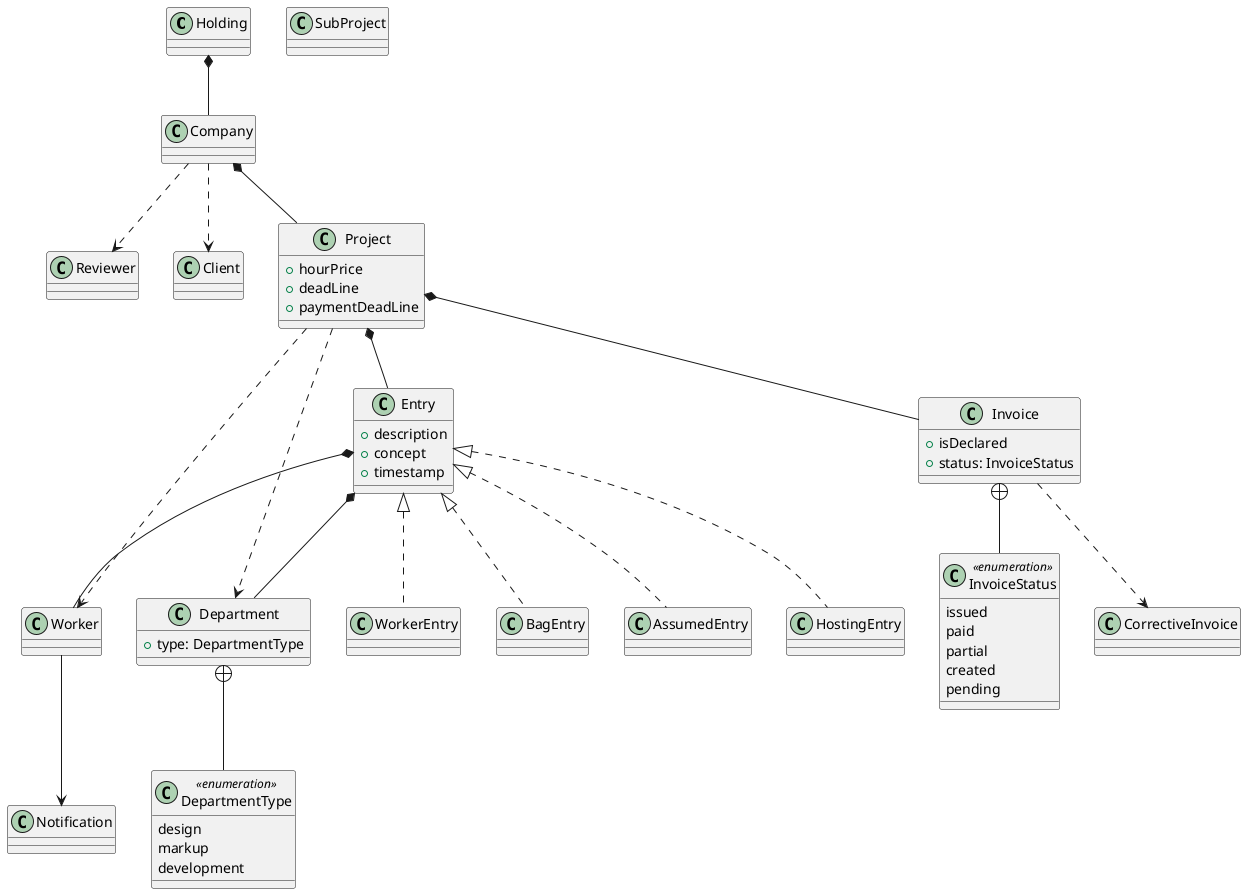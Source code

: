 @startuml
  class Holding
  class Worker
  class Reviewer
  class Client
  class Company
  class Notification
  class Project {
    + hourPrice
    + deadLine
    + paymentDeadLine
  }
  class Department {
    + type: DepartmentType
  }
  class DepartmentType << enumeration >> {
    design
    markup
    development
  }
  class Entry {
    + description
    + concept
    + timestamp
  }
  class WorkerEntry implements Entry
  class BagEntry implements Entry
  class AssumedEntry implements Entry
  class HostingEntry implements Entry
  class Invoice {
    + isDeclared
    + status: InvoiceStatus
  }
  class InvoiceStatus << enumeration >> {
    issued
    paid
    partial
    created
    pending
  }
  class CorrectiveInvoice
  class SubProject
  
  Holding *-- Company
  Company *-- Project
  Company ..> Client
  Company ..> Reviewer
  Project ..> Department
  Project ..> Worker
  Project *-- Entry
  Entry *-- Worker
  Entry *-- Department
  Project *-- Invoice
  Worker --> Notification
  Invoice ..> CorrectiveInvoice
  Invoice +-- InvoiceStatus
  Department +-- DepartmentType

@enduml
